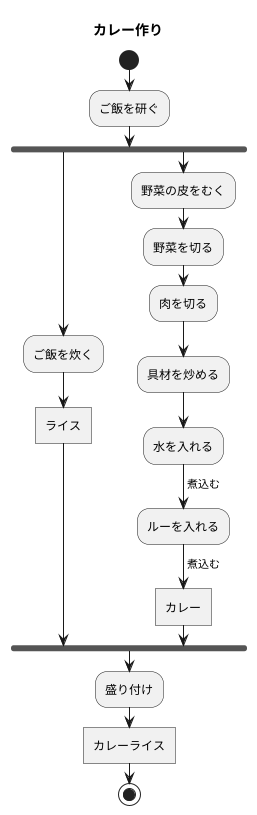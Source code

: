 @startuml カレー作り
title カレー作り
start
:ご飯を研ぐ;
fork
:ご飯を炊く;
:ライス]
fork again
:野菜の皮をむく;
:野菜を切る;
:肉を切る;
:具材を炒める;
:水を入れる;
->煮込む;
:ルーを入れる;
->煮込む;
:カレー]
end fork
:盛り付け;
:カレーライス]
stop
@enduml